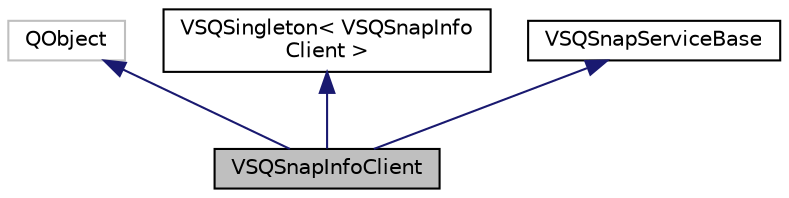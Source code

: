 digraph "VSQSnapInfoClient"
{
 // LATEX_PDF_SIZE
  edge [fontname="Helvetica",fontsize="10",labelfontname="Helvetica",labelfontsize="10"];
  node [fontname="Helvetica",fontsize="10",shape=record];
  Node1 [label="VSQSnapInfoClient",height=0.2,width=0.4,color="black", fillcolor="grey75", style="filled", fontcolor="black",tooltip="SNAP protocol's INFO Client implementation."];
  Node2 -> Node1 [dir="back",color="midnightblue",fontsize="10",style="solid",fontname="Helvetica"];
  Node2 [label="QObject",height=0.2,width=0.4,color="grey75", fillcolor="white", style="filled",tooltip=" "];
  Node3 -> Node1 [dir="back",color="midnightblue",fontsize="10",style="solid",fontname="Helvetica"];
  Node3 [label="VSQSingleton\< VSQSnapInfo\lClient \>",height=0.2,width=0.4,color="black", fillcolor="white", style="filled",URL="$class_v_s_q_singleton.html",tooltip=" "];
  Node4 -> Node1 [dir="back",color="midnightblue",fontsize="10",style="solid",fontname="Helvetica"];
  Node4 [label="VSQSnapServiceBase",height=0.2,width=0.4,color="black", fillcolor="white", style="filled",URL="$class_v_s_q_snap_service_base.html",tooltip="SNAP service base class."];
}
